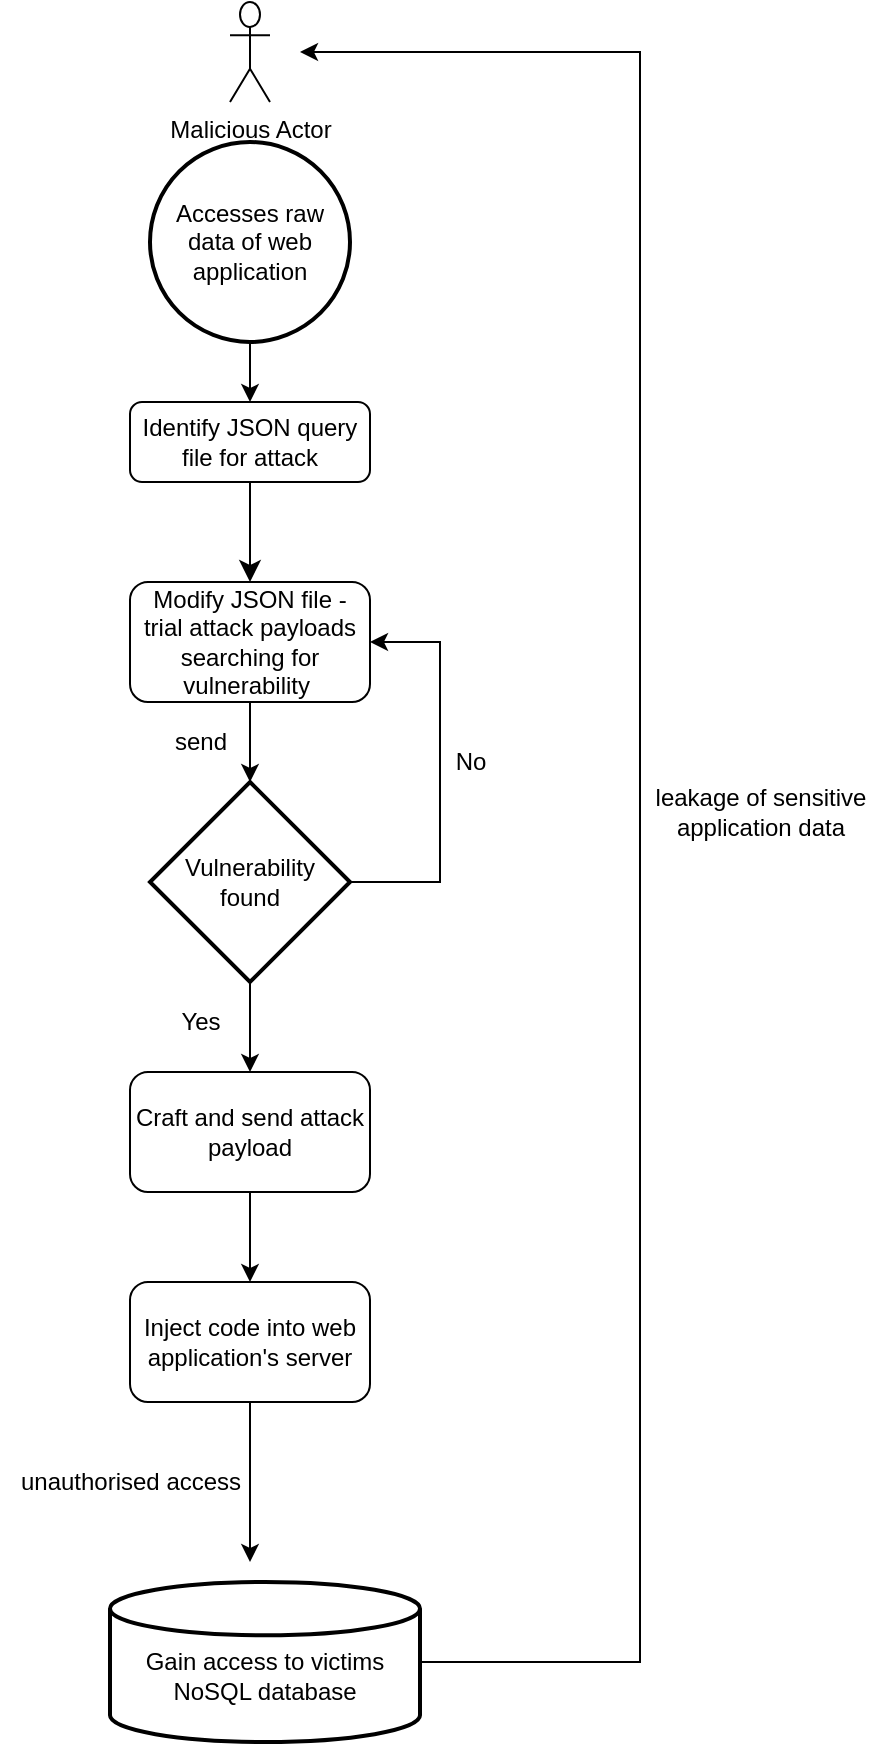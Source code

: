 <mxfile version="18.1.3" type="github">
  <diagram id="C5RBs43oDa-KdzZeNtuy" name="Page-1">
    <mxGraphModel dx="1038" dy="571" grid="1" gridSize="10" guides="1" tooltips="1" connect="1" arrows="1" fold="1" page="1" pageScale="1" pageWidth="827" pageHeight="1169" math="0" shadow="0">
      <root>
        <mxCell id="WIyWlLk6GJQsqaUBKTNV-0" />
        <mxCell id="WIyWlLk6GJQsqaUBKTNV-1" parent="WIyWlLk6GJQsqaUBKTNV-0" />
        <mxCell id="WIyWlLk6GJQsqaUBKTNV-2" value="" style="rounded=0;html=1;jettySize=auto;orthogonalLoop=1;fontSize=11;endArrow=classic;endFill=1;endSize=8;strokeWidth=1;shadow=0;labelBackgroundColor=none;edgeStyle=orthogonalEdgeStyle;" parent="WIyWlLk6GJQsqaUBKTNV-1" source="WIyWlLk6GJQsqaUBKTNV-3" edge="1">
          <mxGeometry relative="1" as="geometry">
            <mxPoint x="345" y="340" as="targetPoint" />
          </mxGeometry>
        </mxCell>
        <mxCell id="WIyWlLk6GJQsqaUBKTNV-3" value="Identify JSON query file for attack" style="rounded=1;whiteSpace=wrap;html=1;fontSize=12;glass=0;strokeWidth=1;shadow=0;" parent="WIyWlLk6GJQsqaUBKTNV-1" vertex="1">
          <mxGeometry x="285" y="250" width="120" height="40" as="geometry" />
        </mxCell>
        <mxCell id="M2cjQmx9eqWK_j2TW2mP-0" value="Malicious Actor" style="shape=umlActor;verticalLabelPosition=bottom;verticalAlign=top;html=1;outlineConnect=0;" vertex="1" parent="WIyWlLk6GJQsqaUBKTNV-1">
          <mxGeometry x="335" y="50" width="20" height="50" as="geometry" />
        </mxCell>
        <mxCell id="M2cjQmx9eqWK_j2TW2mP-6" style="edgeStyle=orthogonalEdgeStyle;rounded=0;orthogonalLoop=1;jettySize=auto;html=1;exitX=0.5;exitY=1;exitDx=0;exitDy=0;entryX=0.5;entryY=0;entryDx=0;entryDy=0;entryPerimeter=0;" edge="1" parent="WIyWlLk6GJQsqaUBKTNV-1" source="M2cjQmx9eqWK_j2TW2mP-2" target="M2cjQmx9eqWK_j2TW2mP-4">
          <mxGeometry relative="1" as="geometry" />
        </mxCell>
        <mxCell id="M2cjQmx9eqWK_j2TW2mP-2" value="Modify JSON file - trial attack payloads searching for vulnerability&amp;nbsp;" style="rounded=1;whiteSpace=wrap;html=1;" vertex="1" parent="WIyWlLk6GJQsqaUBKTNV-1">
          <mxGeometry x="285" y="340" width="120" height="60" as="geometry" />
        </mxCell>
        <mxCell id="M2cjQmx9eqWK_j2TW2mP-5" style="edgeStyle=orthogonalEdgeStyle;rounded=0;orthogonalLoop=1;jettySize=auto;html=1;exitX=1;exitY=0.5;exitDx=0;exitDy=0;exitPerimeter=0;entryX=1;entryY=0.5;entryDx=0;entryDy=0;" edge="1" parent="WIyWlLk6GJQsqaUBKTNV-1" source="M2cjQmx9eqWK_j2TW2mP-4" target="M2cjQmx9eqWK_j2TW2mP-2">
          <mxGeometry relative="1" as="geometry">
            <Array as="points">
              <mxPoint x="440" y="490" />
              <mxPoint x="440" y="370" />
            </Array>
          </mxGeometry>
        </mxCell>
        <mxCell id="M2cjQmx9eqWK_j2TW2mP-8" style="edgeStyle=orthogonalEdgeStyle;rounded=0;orthogonalLoop=1;jettySize=auto;html=1;exitX=0.5;exitY=1;exitDx=0;exitDy=0;exitPerimeter=0;entryX=0.5;entryY=0;entryDx=0;entryDy=0;" edge="1" parent="WIyWlLk6GJQsqaUBKTNV-1" source="M2cjQmx9eqWK_j2TW2mP-4" target="M2cjQmx9eqWK_j2TW2mP-7">
          <mxGeometry relative="1" as="geometry" />
        </mxCell>
        <mxCell id="M2cjQmx9eqWK_j2TW2mP-4" value="Vulnerability found" style="strokeWidth=2;html=1;shape=mxgraph.flowchart.decision;whiteSpace=wrap;" vertex="1" parent="WIyWlLk6GJQsqaUBKTNV-1">
          <mxGeometry x="295" y="440" width="100" height="100" as="geometry" />
        </mxCell>
        <mxCell id="M2cjQmx9eqWK_j2TW2mP-29" style="edgeStyle=orthogonalEdgeStyle;rounded=0;orthogonalLoop=1;jettySize=auto;html=1;exitX=0.5;exitY=1;exitDx=0;exitDy=0;startArrow=none;startFill=0;endArrow=classic;endFill=1;" edge="1" parent="WIyWlLk6GJQsqaUBKTNV-1" source="M2cjQmx9eqWK_j2TW2mP-7" target="M2cjQmx9eqWK_j2TW2mP-10">
          <mxGeometry relative="1" as="geometry" />
        </mxCell>
        <mxCell id="M2cjQmx9eqWK_j2TW2mP-7" value="Craft and send attack payload" style="rounded=1;whiteSpace=wrap;html=1;" vertex="1" parent="WIyWlLk6GJQsqaUBKTNV-1">
          <mxGeometry x="285" y="585" width="120" height="60" as="geometry" />
        </mxCell>
        <mxCell id="M2cjQmx9eqWK_j2TW2mP-27" style="edgeStyle=orthogonalEdgeStyle;rounded=0;orthogonalLoop=1;jettySize=auto;html=1;exitX=0.5;exitY=1;exitDx=0;exitDy=0;startArrow=none;startFill=0;endArrow=classic;endFill=1;" edge="1" parent="WIyWlLk6GJQsqaUBKTNV-1" source="M2cjQmx9eqWK_j2TW2mP-10">
          <mxGeometry relative="1" as="geometry">
            <mxPoint x="345" y="830" as="targetPoint" />
          </mxGeometry>
        </mxCell>
        <mxCell id="M2cjQmx9eqWK_j2TW2mP-10" value="Inject code into web application&#39;s server" style="rounded=1;whiteSpace=wrap;html=1;" vertex="1" parent="WIyWlLk6GJQsqaUBKTNV-1">
          <mxGeometry x="285" y="690" width="120" height="60" as="geometry" />
        </mxCell>
        <mxCell id="M2cjQmx9eqWK_j2TW2mP-25" style="edgeStyle=orthogonalEdgeStyle;rounded=0;orthogonalLoop=1;jettySize=auto;html=1;startArrow=none;startFill=0;endArrow=classic;endFill=1;" edge="1" parent="WIyWlLk6GJQsqaUBKTNV-1" source="M2cjQmx9eqWK_j2TW2mP-12">
          <mxGeometry relative="1" as="geometry">
            <mxPoint x="370" y="75" as="targetPoint" />
            <Array as="points">
              <mxPoint x="540" y="880" />
              <mxPoint x="540" y="75" />
            </Array>
          </mxGeometry>
        </mxCell>
        <mxCell id="M2cjQmx9eqWK_j2TW2mP-12" value="&lt;br&gt;Gain access to victims NoSQL database" style="strokeWidth=2;html=1;shape=mxgraph.flowchart.database;whiteSpace=wrap;" vertex="1" parent="WIyWlLk6GJQsqaUBKTNV-1">
          <mxGeometry x="275" y="840" width="155" height="80" as="geometry" />
        </mxCell>
        <mxCell id="M2cjQmx9eqWK_j2TW2mP-28" style="edgeStyle=orthogonalEdgeStyle;rounded=0;orthogonalLoop=1;jettySize=auto;html=1;exitX=0.5;exitY=1;exitDx=0;exitDy=0;exitPerimeter=0;entryX=0.5;entryY=0;entryDx=0;entryDy=0;startArrow=none;startFill=0;endArrow=classic;endFill=1;" edge="1" parent="WIyWlLk6GJQsqaUBKTNV-1" source="M2cjQmx9eqWK_j2TW2mP-13" target="WIyWlLk6GJQsqaUBKTNV-3">
          <mxGeometry relative="1" as="geometry" />
        </mxCell>
        <mxCell id="M2cjQmx9eqWK_j2TW2mP-13" value="&lt;span style=&quot;&quot;&gt;Accesses raw data of web application&lt;/span&gt;" style="strokeWidth=2;html=1;shape=mxgraph.flowchart.start_2;whiteSpace=wrap;" vertex="1" parent="WIyWlLk6GJQsqaUBKTNV-1">
          <mxGeometry x="295" y="120" width="100" height="100" as="geometry" />
        </mxCell>
        <mxCell id="M2cjQmx9eqWK_j2TW2mP-15" value="send" style="text;html=1;align=center;verticalAlign=middle;resizable=0;points=[];autosize=1;strokeColor=none;fillColor=none;" vertex="1" parent="WIyWlLk6GJQsqaUBKTNV-1">
          <mxGeometry x="300" y="410" width="40" height="20" as="geometry" />
        </mxCell>
        <mxCell id="M2cjQmx9eqWK_j2TW2mP-16" value="Yes" style="text;html=1;align=center;verticalAlign=middle;resizable=0;points=[];autosize=1;strokeColor=none;fillColor=none;" vertex="1" parent="WIyWlLk6GJQsqaUBKTNV-1">
          <mxGeometry x="300" y="550" width="40" height="20" as="geometry" />
        </mxCell>
        <mxCell id="M2cjQmx9eqWK_j2TW2mP-17" value="No" style="text;html=1;align=center;verticalAlign=middle;resizable=0;points=[];autosize=1;strokeColor=none;fillColor=none;" vertex="1" parent="WIyWlLk6GJQsqaUBKTNV-1">
          <mxGeometry x="440" y="420" width="30" height="20" as="geometry" />
        </mxCell>
        <mxCell id="M2cjQmx9eqWK_j2TW2mP-23" value="unauthorised access" style="text;html=1;align=center;verticalAlign=middle;resizable=0;points=[];autosize=1;strokeColor=none;fillColor=none;" vertex="1" parent="WIyWlLk6GJQsqaUBKTNV-1">
          <mxGeometry x="220" y="780" width="130" height="20" as="geometry" />
        </mxCell>
        <mxCell id="M2cjQmx9eqWK_j2TW2mP-30" value="leakage of sensitive&lt;br&gt;application data" style="text;html=1;align=center;verticalAlign=middle;resizable=0;points=[];autosize=1;strokeColor=none;fillColor=none;" vertex="1" parent="WIyWlLk6GJQsqaUBKTNV-1">
          <mxGeometry x="540" y="440" width="120" height="30" as="geometry" />
        </mxCell>
      </root>
    </mxGraphModel>
  </diagram>
</mxfile>
